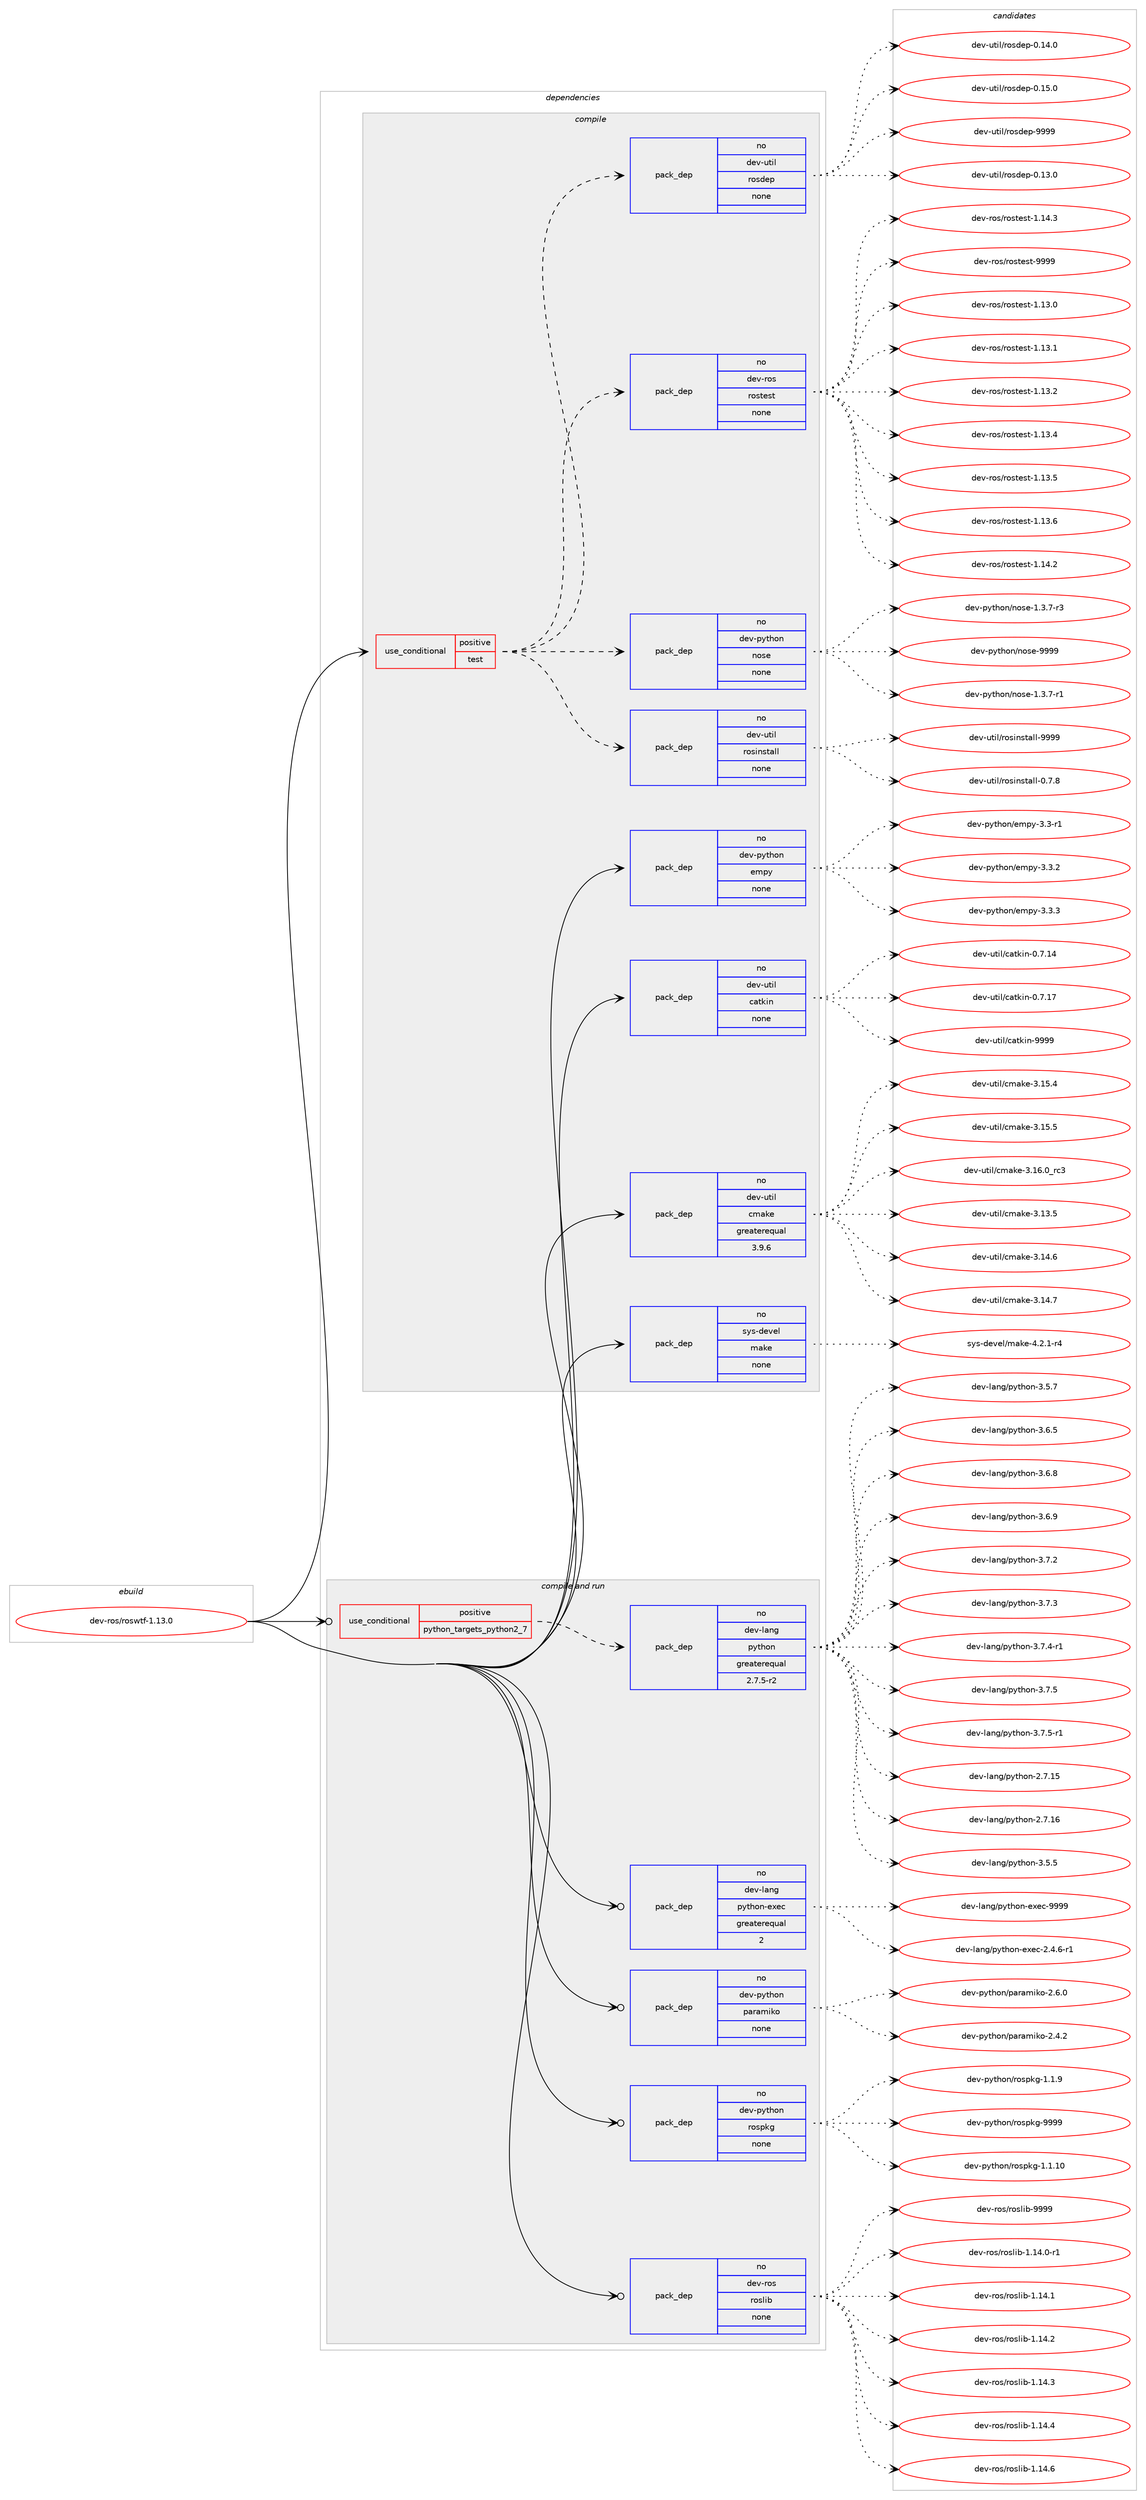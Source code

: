 digraph prolog {

# *************
# Graph options
# *************

newrank=true;
concentrate=true;
compound=true;
graph [rankdir=LR,fontname=Helvetica,fontsize=10,ranksep=1.5];#, ranksep=2.5, nodesep=0.2];
edge  [arrowhead=vee];
node  [fontname=Helvetica,fontsize=10];

# **********
# The ebuild
# **********

subgraph cluster_leftcol {
color=gray;
rank=same;
label=<<i>ebuild</i>>;
id [label="dev-ros/roswtf-1.13.0", color=red, width=4, href="../dev-ros/roswtf-1.13.0.svg"];
}

# ****************
# The dependencies
# ****************

subgraph cluster_midcol {
color=gray;
label=<<i>dependencies</i>>;
subgraph cluster_compile {
fillcolor="#eeeeee";
style=filled;
label=<<i>compile</i>>;
subgraph cond155220 {
dependency664908 [label=<<TABLE BORDER="0" CELLBORDER="1" CELLSPACING="0" CELLPADDING="4"><TR><TD ROWSPAN="3" CELLPADDING="10">use_conditional</TD></TR><TR><TD>positive</TD></TR><TR><TD>test</TD></TR></TABLE>>, shape=none, color=red];
subgraph pack497782 {
dependency664909 [label=<<TABLE BORDER="0" CELLBORDER="1" CELLSPACING="0" CELLPADDING="4" WIDTH="220"><TR><TD ROWSPAN="6" CELLPADDING="30">pack_dep</TD></TR><TR><TD WIDTH="110">no</TD></TR><TR><TD>dev-ros</TD></TR><TR><TD>rostest</TD></TR><TR><TD>none</TD></TR><TR><TD></TD></TR></TABLE>>, shape=none, color=blue];
}
dependency664908:e -> dependency664909:w [weight=20,style="dashed",arrowhead="vee"];
subgraph pack497783 {
dependency664910 [label=<<TABLE BORDER="0" CELLBORDER="1" CELLSPACING="0" CELLPADDING="4" WIDTH="220"><TR><TD ROWSPAN="6" CELLPADDING="30">pack_dep</TD></TR><TR><TD WIDTH="110">no</TD></TR><TR><TD>dev-util</TD></TR><TR><TD>rosdep</TD></TR><TR><TD>none</TD></TR><TR><TD></TD></TR></TABLE>>, shape=none, color=blue];
}
dependency664908:e -> dependency664910:w [weight=20,style="dashed",arrowhead="vee"];
subgraph pack497784 {
dependency664911 [label=<<TABLE BORDER="0" CELLBORDER="1" CELLSPACING="0" CELLPADDING="4" WIDTH="220"><TR><TD ROWSPAN="6" CELLPADDING="30">pack_dep</TD></TR><TR><TD WIDTH="110">no</TD></TR><TR><TD>dev-util</TD></TR><TR><TD>rosinstall</TD></TR><TR><TD>none</TD></TR><TR><TD></TD></TR></TABLE>>, shape=none, color=blue];
}
dependency664908:e -> dependency664911:w [weight=20,style="dashed",arrowhead="vee"];
subgraph pack497785 {
dependency664912 [label=<<TABLE BORDER="0" CELLBORDER="1" CELLSPACING="0" CELLPADDING="4" WIDTH="220"><TR><TD ROWSPAN="6" CELLPADDING="30">pack_dep</TD></TR><TR><TD WIDTH="110">no</TD></TR><TR><TD>dev-python</TD></TR><TR><TD>nose</TD></TR><TR><TD>none</TD></TR><TR><TD></TD></TR></TABLE>>, shape=none, color=blue];
}
dependency664908:e -> dependency664912:w [weight=20,style="dashed",arrowhead="vee"];
}
id:e -> dependency664908:w [weight=20,style="solid",arrowhead="vee"];
subgraph pack497786 {
dependency664913 [label=<<TABLE BORDER="0" CELLBORDER="1" CELLSPACING="0" CELLPADDING="4" WIDTH="220"><TR><TD ROWSPAN="6" CELLPADDING="30">pack_dep</TD></TR><TR><TD WIDTH="110">no</TD></TR><TR><TD>dev-python</TD></TR><TR><TD>empy</TD></TR><TR><TD>none</TD></TR><TR><TD></TD></TR></TABLE>>, shape=none, color=blue];
}
id:e -> dependency664913:w [weight=20,style="solid",arrowhead="vee"];
subgraph pack497787 {
dependency664914 [label=<<TABLE BORDER="0" CELLBORDER="1" CELLSPACING="0" CELLPADDING="4" WIDTH="220"><TR><TD ROWSPAN="6" CELLPADDING="30">pack_dep</TD></TR><TR><TD WIDTH="110">no</TD></TR><TR><TD>dev-util</TD></TR><TR><TD>catkin</TD></TR><TR><TD>none</TD></TR><TR><TD></TD></TR></TABLE>>, shape=none, color=blue];
}
id:e -> dependency664914:w [weight=20,style="solid",arrowhead="vee"];
subgraph pack497788 {
dependency664915 [label=<<TABLE BORDER="0" CELLBORDER="1" CELLSPACING="0" CELLPADDING="4" WIDTH="220"><TR><TD ROWSPAN="6" CELLPADDING="30">pack_dep</TD></TR><TR><TD WIDTH="110">no</TD></TR><TR><TD>dev-util</TD></TR><TR><TD>cmake</TD></TR><TR><TD>greaterequal</TD></TR><TR><TD>3.9.6</TD></TR></TABLE>>, shape=none, color=blue];
}
id:e -> dependency664915:w [weight=20,style="solid",arrowhead="vee"];
subgraph pack497789 {
dependency664916 [label=<<TABLE BORDER="0" CELLBORDER="1" CELLSPACING="0" CELLPADDING="4" WIDTH="220"><TR><TD ROWSPAN="6" CELLPADDING="30">pack_dep</TD></TR><TR><TD WIDTH="110">no</TD></TR><TR><TD>sys-devel</TD></TR><TR><TD>make</TD></TR><TR><TD>none</TD></TR><TR><TD></TD></TR></TABLE>>, shape=none, color=blue];
}
id:e -> dependency664916:w [weight=20,style="solid",arrowhead="vee"];
}
subgraph cluster_compileandrun {
fillcolor="#eeeeee";
style=filled;
label=<<i>compile and run</i>>;
subgraph cond155221 {
dependency664917 [label=<<TABLE BORDER="0" CELLBORDER="1" CELLSPACING="0" CELLPADDING="4"><TR><TD ROWSPAN="3" CELLPADDING="10">use_conditional</TD></TR><TR><TD>positive</TD></TR><TR><TD>python_targets_python2_7</TD></TR></TABLE>>, shape=none, color=red];
subgraph pack497790 {
dependency664918 [label=<<TABLE BORDER="0" CELLBORDER="1" CELLSPACING="0" CELLPADDING="4" WIDTH="220"><TR><TD ROWSPAN="6" CELLPADDING="30">pack_dep</TD></TR><TR><TD WIDTH="110">no</TD></TR><TR><TD>dev-lang</TD></TR><TR><TD>python</TD></TR><TR><TD>greaterequal</TD></TR><TR><TD>2.7.5-r2</TD></TR></TABLE>>, shape=none, color=blue];
}
dependency664917:e -> dependency664918:w [weight=20,style="dashed",arrowhead="vee"];
}
id:e -> dependency664917:w [weight=20,style="solid",arrowhead="odotvee"];
subgraph pack497791 {
dependency664919 [label=<<TABLE BORDER="0" CELLBORDER="1" CELLSPACING="0" CELLPADDING="4" WIDTH="220"><TR><TD ROWSPAN="6" CELLPADDING="30">pack_dep</TD></TR><TR><TD WIDTH="110">no</TD></TR><TR><TD>dev-lang</TD></TR><TR><TD>python-exec</TD></TR><TR><TD>greaterequal</TD></TR><TR><TD>2</TD></TR></TABLE>>, shape=none, color=blue];
}
id:e -> dependency664919:w [weight=20,style="solid",arrowhead="odotvee"];
subgraph pack497792 {
dependency664920 [label=<<TABLE BORDER="0" CELLBORDER="1" CELLSPACING="0" CELLPADDING="4" WIDTH="220"><TR><TD ROWSPAN="6" CELLPADDING="30">pack_dep</TD></TR><TR><TD WIDTH="110">no</TD></TR><TR><TD>dev-python</TD></TR><TR><TD>paramiko</TD></TR><TR><TD>none</TD></TR><TR><TD></TD></TR></TABLE>>, shape=none, color=blue];
}
id:e -> dependency664920:w [weight=20,style="solid",arrowhead="odotvee"];
subgraph pack497793 {
dependency664921 [label=<<TABLE BORDER="0" CELLBORDER="1" CELLSPACING="0" CELLPADDING="4" WIDTH="220"><TR><TD ROWSPAN="6" CELLPADDING="30">pack_dep</TD></TR><TR><TD WIDTH="110">no</TD></TR><TR><TD>dev-python</TD></TR><TR><TD>rospkg</TD></TR><TR><TD>none</TD></TR><TR><TD></TD></TR></TABLE>>, shape=none, color=blue];
}
id:e -> dependency664921:w [weight=20,style="solid",arrowhead="odotvee"];
subgraph pack497794 {
dependency664922 [label=<<TABLE BORDER="0" CELLBORDER="1" CELLSPACING="0" CELLPADDING="4" WIDTH="220"><TR><TD ROWSPAN="6" CELLPADDING="30">pack_dep</TD></TR><TR><TD WIDTH="110">no</TD></TR><TR><TD>dev-ros</TD></TR><TR><TD>roslib</TD></TR><TR><TD>none</TD></TR><TR><TD></TD></TR></TABLE>>, shape=none, color=blue];
}
id:e -> dependency664922:w [weight=20,style="solid",arrowhead="odotvee"];
}
subgraph cluster_run {
fillcolor="#eeeeee";
style=filled;
label=<<i>run</i>>;
}
}

# **************
# The candidates
# **************

subgraph cluster_choices {
rank=same;
color=gray;
label=<<i>candidates</i>>;

subgraph choice497782 {
color=black;
nodesep=1;
choice100101118451141111154711411111511610111511645494649514648 [label="dev-ros/rostest-1.13.0", color=red, width=4,href="../dev-ros/rostest-1.13.0.svg"];
choice100101118451141111154711411111511610111511645494649514649 [label="dev-ros/rostest-1.13.1", color=red, width=4,href="../dev-ros/rostest-1.13.1.svg"];
choice100101118451141111154711411111511610111511645494649514650 [label="dev-ros/rostest-1.13.2", color=red, width=4,href="../dev-ros/rostest-1.13.2.svg"];
choice100101118451141111154711411111511610111511645494649514652 [label="dev-ros/rostest-1.13.4", color=red, width=4,href="../dev-ros/rostest-1.13.4.svg"];
choice100101118451141111154711411111511610111511645494649514653 [label="dev-ros/rostest-1.13.5", color=red, width=4,href="../dev-ros/rostest-1.13.5.svg"];
choice100101118451141111154711411111511610111511645494649514654 [label="dev-ros/rostest-1.13.6", color=red, width=4,href="../dev-ros/rostest-1.13.6.svg"];
choice100101118451141111154711411111511610111511645494649524650 [label="dev-ros/rostest-1.14.2", color=red, width=4,href="../dev-ros/rostest-1.14.2.svg"];
choice100101118451141111154711411111511610111511645494649524651 [label="dev-ros/rostest-1.14.3", color=red, width=4,href="../dev-ros/rostest-1.14.3.svg"];
choice10010111845114111115471141111151161011151164557575757 [label="dev-ros/rostest-9999", color=red, width=4,href="../dev-ros/rostest-9999.svg"];
dependency664909:e -> choice100101118451141111154711411111511610111511645494649514648:w [style=dotted,weight="100"];
dependency664909:e -> choice100101118451141111154711411111511610111511645494649514649:w [style=dotted,weight="100"];
dependency664909:e -> choice100101118451141111154711411111511610111511645494649514650:w [style=dotted,weight="100"];
dependency664909:e -> choice100101118451141111154711411111511610111511645494649514652:w [style=dotted,weight="100"];
dependency664909:e -> choice100101118451141111154711411111511610111511645494649514653:w [style=dotted,weight="100"];
dependency664909:e -> choice100101118451141111154711411111511610111511645494649514654:w [style=dotted,weight="100"];
dependency664909:e -> choice100101118451141111154711411111511610111511645494649524650:w [style=dotted,weight="100"];
dependency664909:e -> choice100101118451141111154711411111511610111511645494649524651:w [style=dotted,weight="100"];
dependency664909:e -> choice10010111845114111115471141111151161011151164557575757:w [style=dotted,weight="100"];
}
subgraph choice497783 {
color=black;
nodesep=1;
choice100101118451171161051084711411111510010111245484649514648 [label="dev-util/rosdep-0.13.0", color=red, width=4,href="../dev-util/rosdep-0.13.0.svg"];
choice100101118451171161051084711411111510010111245484649524648 [label="dev-util/rosdep-0.14.0", color=red, width=4,href="../dev-util/rosdep-0.14.0.svg"];
choice100101118451171161051084711411111510010111245484649534648 [label="dev-util/rosdep-0.15.0", color=red, width=4,href="../dev-util/rosdep-0.15.0.svg"];
choice10010111845117116105108471141111151001011124557575757 [label="dev-util/rosdep-9999", color=red, width=4,href="../dev-util/rosdep-9999.svg"];
dependency664910:e -> choice100101118451171161051084711411111510010111245484649514648:w [style=dotted,weight="100"];
dependency664910:e -> choice100101118451171161051084711411111510010111245484649524648:w [style=dotted,weight="100"];
dependency664910:e -> choice100101118451171161051084711411111510010111245484649534648:w [style=dotted,weight="100"];
dependency664910:e -> choice10010111845117116105108471141111151001011124557575757:w [style=dotted,weight="100"];
}
subgraph choice497784 {
color=black;
nodesep=1;
choice100101118451171161051084711411111510511011511697108108454846554656 [label="dev-util/rosinstall-0.7.8", color=red, width=4,href="../dev-util/rosinstall-0.7.8.svg"];
choice1001011184511711610510847114111115105110115116971081084557575757 [label="dev-util/rosinstall-9999", color=red, width=4,href="../dev-util/rosinstall-9999.svg"];
dependency664911:e -> choice100101118451171161051084711411111510511011511697108108454846554656:w [style=dotted,weight="100"];
dependency664911:e -> choice1001011184511711610510847114111115105110115116971081084557575757:w [style=dotted,weight="100"];
}
subgraph choice497785 {
color=black;
nodesep=1;
choice10010111845112121116104111110471101111151014549465146554511449 [label="dev-python/nose-1.3.7-r1", color=red, width=4,href="../dev-python/nose-1.3.7-r1.svg"];
choice10010111845112121116104111110471101111151014549465146554511451 [label="dev-python/nose-1.3.7-r3", color=red, width=4,href="../dev-python/nose-1.3.7-r3.svg"];
choice10010111845112121116104111110471101111151014557575757 [label="dev-python/nose-9999", color=red, width=4,href="../dev-python/nose-9999.svg"];
dependency664912:e -> choice10010111845112121116104111110471101111151014549465146554511449:w [style=dotted,weight="100"];
dependency664912:e -> choice10010111845112121116104111110471101111151014549465146554511451:w [style=dotted,weight="100"];
dependency664912:e -> choice10010111845112121116104111110471101111151014557575757:w [style=dotted,weight="100"];
}
subgraph choice497786 {
color=black;
nodesep=1;
choice1001011184511212111610411111047101109112121455146514511449 [label="dev-python/empy-3.3-r1", color=red, width=4,href="../dev-python/empy-3.3-r1.svg"];
choice1001011184511212111610411111047101109112121455146514650 [label="dev-python/empy-3.3.2", color=red, width=4,href="../dev-python/empy-3.3.2.svg"];
choice1001011184511212111610411111047101109112121455146514651 [label="dev-python/empy-3.3.3", color=red, width=4,href="../dev-python/empy-3.3.3.svg"];
dependency664913:e -> choice1001011184511212111610411111047101109112121455146514511449:w [style=dotted,weight="100"];
dependency664913:e -> choice1001011184511212111610411111047101109112121455146514650:w [style=dotted,weight="100"];
dependency664913:e -> choice1001011184511212111610411111047101109112121455146514651:w [style=dotted,weight="100"];
}
subgraph choice497787 {
color=black;
nodesep=1;
choice1001011184511711610510847999711610710511045484655464952 [label="dev-util/catkin-0.7.14", color=red, width=4,href="../dev-util/catkin-0.7.14.svg"];
choice1001011184511711610510847999711610710511045484655464955 [label="dev-util/catkin-0.7.17", color=red, width=4,href="../dev-util/catkin-0.7.17.svg"];
choice100101118451171161051084799971161071051104557575757 [label="dev-util/catkin-9999", color=red, width=4,href="../dev-util/catkin-9999.svg"];
dependency664914:e -> choice1001011184511711610510847999711610710511045484655464952:w [style=dotted,weight="100"];
dependency664914:e -> choice1001011184511711610510847999711610710511045484655464955:w [style=dotted,weight="100"];
dependency664914:e -> choice100101118451171161051084799971161071051104557575757:w [style=dotted,weight="100"];
}
subgraph choice497788 {
color=black;
nodesep=1;
choice1001011184511711610510847991099710710145514649514653 [label="dev-util/cmake-3.13.5", color=red, width=4,href="../dev-util/cmake-3.13.5.svg"];
choice1001011184511711610510847991099710710145514649524654 [label="dev-util/cmake-3.14.6", color=red, width=4,href="../dev-util/cmake-3.14.6.svg"];
choice1001011184511711610510847991099710710145514649524655 [label="dev-util/cmake-3.14.7", color=red, width=4,href="../dev-util/cmake-3.14.7.svg"];
choice1001011184511711610510847991099710710145514649534652 [label="dev-util/cmake-3.15.4", color=red, width=4,href="../dev-util/cmake-3.15.4.svg"];
choice1001011184511711610510847991099710710145514649534653 [label="dev-util/cmake-3.15.5", color=red, width=4,href="../dev-util/cmake-3.15.5.svg"];
choice1001011184511711610510847991099710710145514649544648951149951 [label="dev-util/cmake-3.16.0_rc3", color=red, width=4,href="../dev-util/cmake-3.16.0_rc3.svg"];
dependency664915:e -> choice1001011184511711610510847991099710710145514649514653:w [style=dotted,weight="100"];
dependency664915:e -> choice1001011184511711610510847991099710710145514649524654:w [style=dotted,weight="100"];
dependency664915:e -> choice1001011184511711610510847991099710710145514649524655:w [style=dotted,weight="100"];
dependency664915:e -> choice1001011184511711610510847991099710710145514649534652:w [style=dotted,weight="100"];
dependency664915:e -> choice1001011184511711610510847991099710710145514649534653:w [style=dotted,weight="100"];
dependency664915:e -> choice1001011184511711610510847991099710710145514649544648951149951:w [style=dotted,weight="100"];
}
subgraph choice497789 {
color=black;
nodesep=1;
choice1151211154510010111810110847109971071014552465046494511452 [label="sys-devel/make-4.2.1-r4", color=red, width=4,href="../sys-devel/make-4.2.1-r4.svg"];
dependency664916:e -> choice1151211154510010111810110847109971071014552465046494511452:w [style=dotted,weight="100"];
}
subgraph choice497790 {
color=black;
nodesep=1;
choice10010111845108971101034711212111610411111045504655464953 [label="dev-lang/python-2.7.15", color=red, width=4,href="../dev-lang/python-2.7.15.svg"];
choice10010111845108971101034711212111610411111045504655464954 [label="dev-lang/python-2.7.16", color=red, width=4,href="../dev-lang/python-2.7.16.svg"];
choice100101118451089711010347112121116104111110455146534653 [label="dev-lang/python-3.5.5", color=red, width=4,href="../dev-lang/python-3.5.5.svg"];
choice100101118451089711010347112121116104111110455146534655 [label="dev-lang/python-3.5.7", color=red, width=4,href="../dev-lang/python-3.5.7.svg"];
choice100101118451089711010347112121116104111110455146544653 [label="dev-lang/python-3.6.5", color=red, width=4,href="../dev-lang/python-3.6.5.svg"];
choice100101118451089711010347112121116104111110455146544656 [label="dev-lang/python-3.6.8", color=red, width=4,href="../dev-lang/python-3.6.8.svg"];
choice100101118451089711010347112121116104111110455146544657 [label="dev-lang/python-3.6.9", color=red, width=4,href="../dev-lang/python-3.6.9.svg"];
choice100101118451089711010347112121116104111110455146554650 [label="dev-lang/python-3.7.2", color=red, width=4,href="../dev-lang/python-3.7.2.svg"];
choice100101118451089711010347112121116104111110455146554651 [label="dev-lang/python-3.7.3", color=red, width=4,href="../dev-lang/python-3.7.3.svg"];
choice1001011184510897110103471121211161041111104551465546524511449 [label="dev-lang/python-3.7.4-r1", color=red, width=4,href="../dev-lang/python-3.7.4-r1.svg"];
choice100101118451089711010347112121116104111110455146554653 [label="dev-lang/python-3.7.5", color=red, width=4,href="../dev-lang/python-3.7.5.svg"];
choice1001011184510897110103471121211161041111104551465546534511449 [label="dev-lang/python-3.7.5-r1", color=red, width=4,href="../dev-lang/python-3.7.5-r1.svg"];
dependency664918:e -> choice10010111845108971101034711212111610411111045504655464953:w [style=dotted,weight="100"];
dependency664918:e -> choice10010111845108971101034711212111610411111045504655464954:w [style=dotted,weight="100"];
dependency664918:e -> choice100101118451089711010347112121116104111110455146534653:w [style=dotted,weight="100"];
dependency664918:e -> choice100101118451089711010347112121116104111110455146534655:w [style=dotted,weight="100"];
dependency664918:e -> choice100101118451089711010347112121116104111110455146544653:w [style=dotted,weight="100"];
dependency664918:e -> choice100101118451089711010347112121116104111110455146544656:w [style=dotted,weight="100"];
dependency664918:e -> choice100101118451089711010347112121116104111110455146544657:w [style=dotted,weight="100"];
dependency664918:e -> choice100101118451089711010347112121116104111110455146554650:w [style=dotted,weight="100"];
dependency664918:e -> choice100101118451089711010347112121116104111110455146554651:w [style=dotted,weight="100"];
dependency664918:e -> choice1001011184510897110103471121211161041111104551465546524511449:w [style=dotted,weight="100"];
dependency664918:e -> choice100101118451089711010347112121116104111110455146554653:w [style=dotted,weight="100"];
dependency664918:e -> choice1001011184510897110103471121211161041111104551465546534511449:w [style=dotted,weight="100"];
}
subgraph choice497791 {
color=black;
nodesep=1;
choice10010111845108971101034711212111610411111045101120101994550465246544511449 [label="dev-lang/python-exec-2.4.6-r1", color=red, width=4,href="../dev-lang/python-exec-2.4.6-r1.svg"];
choice10010111845108971101034711212111610411111045101120101994557575757 [label="dev-lang/python-exec-9999", color=red, width=4,href="../dev-lang/python-exec-9999.svg"];
dependency664919:e -> choice10010111845108971101034711212111610411111045101120101994550465246544511449:w [style=dotted,weight="100"];
dependency664919:e -> choice10010111845108971101034711212111610411111045101120101994557575757:w [style=dotted,weight="100"];
}
subgraph choice497792 {
color=black;
nodesep=1;
choice10010111845112121116104111110471129711497109105107111455046524650 [label="dev-python/paramiko-2.4.2", color=red, width=4,href="../dev-python/paramiko-2.4.2.svg"];
choice10010111845112121116104111110471129711497109105107111455046544648 [label="dev-python/paramiko-2.6.0", color=red, width=4,href="../dev-python/paramiko-2.6.0.svg"];
dependency664920:e -> choice10010111845112121116104111110471129711497109105107111455046524650:w [style=dotted,weight="100"];
dependency664920:e -> choice10010111845112121116104111110471129711497109105107111455046544648:w [style=dotted,weight="100"];
}
subgraph choice497793 {
color=black;
nodesep=1;
choice100101118451121211161041111104711411111511210710345494649464948 [label="dev-python/rospkg-1.1.10", color=red, width=4,href="../dev-python/rospkg-1.1.10.svg"];
choice1001011184511212111610411111047114111115112107103454946494657 [label="dev-python/rospkg-1.1.9", color=red, width=4,href="../dev-python/rospkg-1.1.9.svg"];
choice10010111845112121116104111110471141111151121071034557575757 [label="dev-python/rospkg-9999", color=red, width=4,href="../dev-python/rospkg-9999.svg"];
dependency664921:e -> choice100101118451121211161041111104711411111511210710345494649464948:w [style=dotted,weight="100"];
dependency664921:e -> choice1001011184511212111610411111047114111115112107103454946494657:w [style=dotted,weight="100"];
dependency664921:e -> choice10010111845112121116104111110471141111151121071034557575757:w [style=dotted,weight="100"];
}
subgraph choice497794 {
color=black;
nodesep=1;
choice100101118451141111154711411111510810598454946495246484511449 [label="dev-ros/roslib-1.14.0-r1", color=red, width=4,href="../dev-ros/roslib-1.14.0-r1.svg"];
choice10010111845114111115471141111151081059845494649524649 [label="dev-ros/roslib-1.14.1", color=red, width=4,href="../dev-ros/roslib-1.14.1.svg"];
choice10010111845114111115471141111151081059845494649524650 [label="dev-ros/roslib-1.14.2", color=red, width=4,href="../dev-ros/roslib-1.14.2.svg"];
choice10010111845114111115471141111151081059845494649524651 [label="dev-ros/roslib-1.14.3", color=red, width=4,href="../dev-ros/roslib-1.14.3.svg"];
choice10010111845114111115471141111151081059845494649524652 [label="dev-ros/roslib-1.14.4", color=red, width=4,href="../dev-ros/roslib-1.14.4.svg"];
choice10010111845114111115471141111151081059845494649524654 [label="dev-ros/roslib-1.14.6", color=red, width=4,href="../dev-ros/roslib-1.14.6.svg"];
choice1001011184511411111547114111115108105984557575757 [label="dev-ros/roslib-9999", color=red, width=4,href="../dev-ros/roslib-9999.svg"];
dependency664922:e -> choice100101118451141111154711411111510810598454946495246484511449:w [style=dotted,weight="100"];
dependency664922:e -> choice10010111845114111115471141111151081059845494649524649:w [style=dotted,weight="100"];
dependency664922:e -> choice10010111845114111115471141111151081059845494649524650:w [style=dotted,weight="100"];
dependency664922:e -> choice10010111845114111115471141111151081059845494649524651:w [style=dotted,weight="100"];
dependency664922:e -> choice10010111845114111115471141111151081059845494649524652:w [style=dotted,weight="100"];
dependency664922:e -> choice10010111845114111115471141111151081059845494649524654:w [style=dotted,weight="100"];
dependency664922:e -> choice1001011184511411111547114111115108105984557575757:w [style=dotted,weight="100"];
}
}

}
